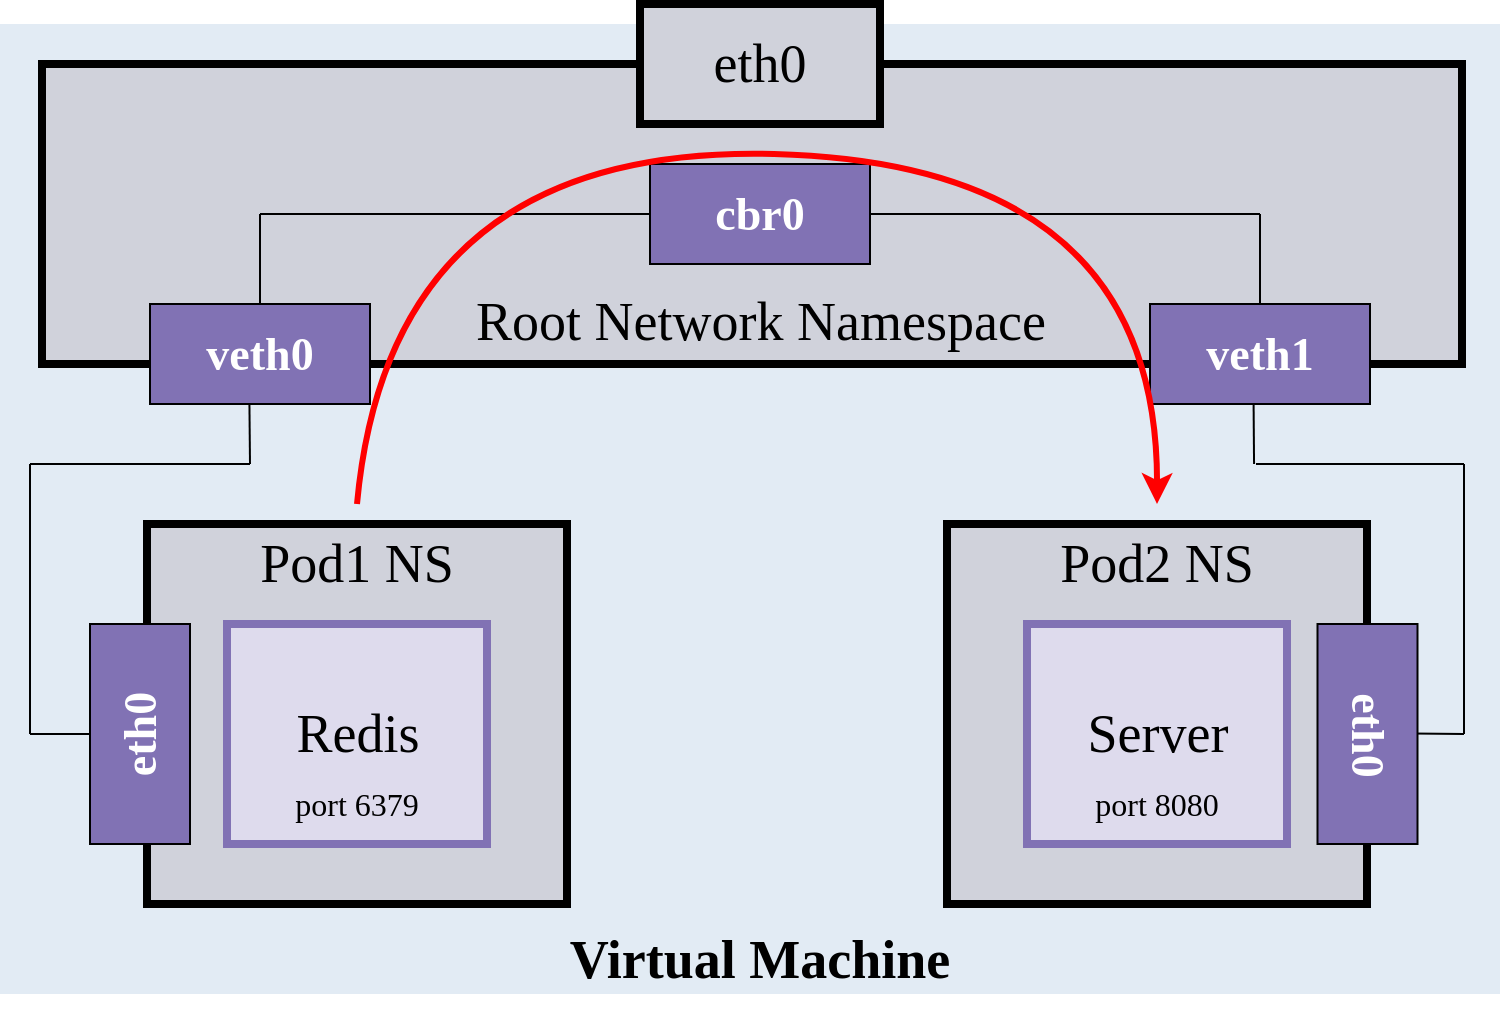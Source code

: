 <mxfile version="14.6.13" type="device"><diagram id="Zcpw_5d9GKW3aQYZWb6K" name="第 1 页"><mxGraphModel dx="922" dy="831" grid="1" gridSize="10" guides="1" tooltips="1" connect="1" arrows="1" fold="1" page="1" pageScale="1" pageWidth="827" pageHeight="1169" math="0" shadow="0"><root><mxCell id="0"/><mxCell id="1" parent="0"/><mxCell id="VUpxVYjG1IkrGPYTMD7r-1" value="" style="rounded=0;whiteSpace=wrap;html=1;fontColor=#ffffff;fillColor=#E2EBF4;strokeColor=none;" parent="1" vertex="1"><mxGeometry x="275" y="120" width="750" height="485" as="geometry"/></mxCell><mxCell id="MwDwKEJPzP-S3Gp6qp2d-11" value="" style="endArrow=none;html=1;fontFamily=Comic Sans MS;fontSize=23;fontColor=#FFFFFF;" parent="1" edge="1"><mxGeometry x="981" y="309.75" width="50" height="50" as="geometry"><mxPoint x="981" y="474.8" as="sourcePoint"/><mxPoint x="1007" y="475" as="targetPoint"/></mxGeometry></mxCell><mxCell id="-cu11wWTAuigdZ9QGUqR-4" value="" style="group" parent="1" vertex="1" connectable="0"><mxGeometry x="340" y="360" width="227" height="200" as="geometry"/></mxCell><mxCell id="-cu11wWTAuigdZ9QGUqR-1" value="" style="rounded=0;whiteSpace=wrap;html=1;fontFamily=Comic Sans MS;fontSize=27;fillColor=#D0D2DB;strokeWidth=4;" parent="-cu11wWTAuigdZ9QGUqR-4" vertex="1"><mxGeometry x="8.5" y="10" width="210" height="190" as="geometry"/></mxCell><mxCell id="-cu11wWTAuigdZ9QGUqR-3" value="Pod1 NS" style="text;html=1;strokeColor=none;fillColor=none;align=center;verticalAlign=middle;whiteSpace=wrap;rounded=0;fontSize=27;fontFamily=Comic Sans MS;" parent="-cu11wWTAuigdZ9QGUqR-4" vertex="1"><mxGeometry width="227" height="60" as="geometry"/></mxCell><mxCell id="MwDwKEJPzP-S3Gp6qp2d-1" value="" style="rounded=0;whiteSpace=wrap;html=1;fillColor=#8172B4;" parent="1" vertex="1"><mxGeometry x="320" y="420" width="50" height="110" as="geometry"/></mxCell><mxCell id="-cu11wWTAuigdZ9QGUqR-8" value="" style="group" parent="1" vertex="1" connectable="0"><mxGeometry x="740" y="360" width="243.75" height="200" as="geometry"/></mxCell><mxCell id="-cu11wWTAuigdZ9QGUqR-9" value="" style="rounded=0;whiteSpace=wrap;html=1;fontFamily=Comic Sans MS;fontSize=27;fillColor=#D0D2DB;strokeWidth=4;" parent="-cu11wWTAuigdZ9QGUqR-8" vertex="1"><mxGeometry x="8.5" y="10" width="210" height="190" as="geometry"/></mxCell><mxCell id="-cu11wWTAuigdZ9QGUqR-10" value="Pod2 NS" style="text;html=1;strokeColor=none;fillColor=none;align=center;verticalAlign=middle;whiteSpace=wrap;rounded=0;fontSize=27;fontFamily=Comic Sans MS;" parent="-cu11wWTAuigdZ9QGUqR-8" vertex="1"><mxGeometry width="227" height="60" as="geometry"/></mxCell><mxCell id="-cu11wWTAuigdZ9QGUqR-12" value="" style="group" parent="-cu11wWTAuigdZ9QGUqR-8" vertex="1" connectable="0"><mxGeometry x="48.5" y="60" width="130" height="110" as="geometry"/></mxCell><mxCell id="VUpxVYjG1IkrGPYTMD7r-8" value="Server" style="rounded=0;whiteSpace=wrap;html=1;fontFamily=Comic Sans MS;fontSize=27;strokeWidth=4;fillColor=#DEDBED;strokeColor=#8172B4;" parent="-cu11wWTAuigdZ9QGUqR-12" vertex="1"><mxGeometry width="130" height="110" as="geometry"/></mxCell><mxCell id="fNDuQwJMVJwzsPCAAHMG-3" value="port 8080" style="text;html=1;strokeColor=none;fillColor=none;align=center;verticalAlign=middle;whiteSpace=wrap;rounded=0;fontSize=16;fontFamily=Comic Sans MS;" parent="-cu11wWTAuigdZ9QGUqR-12" vertex="1"><mxGeometry x="12.5" y="80" width="105" height="20" as="geometry"/></mxCell><mxCell id="MwDwKEJPzP-S3Gp6qp2d-16" value="" style="group" parent="-cu11wWTAuigdZ9QGUqR-8" vertex="1" connectable="0"><mxGeometry x="193.75" y="60" width="50" height="110" as="geometry"/></mxCell><mxCell id="MwDwKEJPzP-S3Gp6qp2d-9" value="" style="rounded=0;whiteSpace=wrap;html=1;fillColor=#8172B4;" parent="MwDwKEJPzP-S3Gp6qp2d-16" vertex="1"><mxGeometry width="50" height="110" as="geometry"/></mxCell><mxCell id="MwDwKEJPzP-S3Gp6qp2d-10" value="eth0" style="text;html=1;strokeColor=none;fillColor=none;align=center;verticalAlign=middle;whiteSpace=wrap;rounded=0;fontSize=23;fontFamily=Comic Sans MS;rotation=90;fontColor=#FFFFFF;fontStyle=1" parent="MwDwKEJPzP-S3Gp6qp2d-16" vertex="1"><mxGeometry x="3.75" y="45" width="42.5" height="20" as="geometry"/></mxCell><mxCell id="VUpxVYjG1IkrGPYTMD7r-2" value="Virtual Machine" style="text;html=1;strokeColor=none;fillColor=none;align=center;verticalAlign=middle;whiteSpace=wrap;rounded=0;fontFamily=Comic Sans MS;fontSize=27;fontStyle=1" parent="1" vertex="1"><mxGeometry x="525" y="560" width="260" height="55" as="geometry"/></mxCell><mxCell id="VUpxVYjG1IkrGPYTMD7r-3" value="" style="rounded=0;whiteSpace=wrap;html=1;fontFamily=Comic Sans MS;fontSize=27;fillColor=#D0D2DB;strokeWidth=4;" parent="1" vertex="1"><mxGeometry x="296" y="140" width="710" height="150" as="geometry"/></mxCell><mxCell id="VUpxVYjG1IkrGPYTMD7r-4" value="Root Network Namespace" style="text;html=1;strokeColor=none;fillColor=none;align=center;verticalAlign=middle;whiteSpace=wrap;rounded=0;fontFamily=Comic Sans MS;fontSize=27;" parent="1" vertex="1"><mxGeometry x="457.5" y="249" width="395" height="40" as="geometry"/></mxCell><mxCell id="VUpxVYjG1IkrGPYTMD7r-5" value="eth0" style="rounded=0;whiteSpace=wrap;html=1;fontFamily=Comic Sans MS;fontSize=27;strokeWidth=4;fillColor=#D0D2DB;" parent="1" vertex="1"><mxGeometry x="595" y="110" width="120" height="60" as="geometry"/></mxCell><mxCell id="-cu11wWTAuigdZ9QGUqR-2" value="" style="group" parent="1" vertex="1" connectable="0"><mxGeometry x="388.5" y="420" width="130" height="110" as="geometry"/></mxCell><mxCell id="VUpxVYjG1IkrGPYTMD7r-6" value="Redis" style="rounded=0;whiteSpace=wrap;html=1;fontFamily=Comic Sans MS;fontSize=27;strokeWidth=4;fillColor=#DEDBED;strokeColor=#8172B4;" parent="-cu11wWTAuigdZ9QGUqR-2" vertex="1"><mxGeometry width="130" height="110" as="geometry"/></mxCell><mxCell id="fNDuQwJMVJwzsPCAAHMG-1" value="port 6379" style="text;html=1;strokeColor=none;fillColor=none;align=center;verticalAlign=middle;whiteSpace=wrap;rounded=0;fontSize=16;fontFamily=Comic Sans MS;" parent="-cu11wWTAuigdZ9QGUqR-2" vertex="1"><mxGeometry x="12.5" y="80" width="105" height="20" as="geometry"/></mxCell><mxCell id="MwDwKEJPzP-S3Gp6qp2d-2" value="eth0" style="text;html=1;strokeColor=none;fillColor=none;align=center;verticalAlign=middle;whiteSpace=wrap;rounded=0;fontSize=23;fontFamily=Comic Sans MS;rotation=-90;fontColor=#FFFFFF;fontStyle=1" parent="1" vertex="1"><mxGeometry x="325" y="465" width="40" height="20" as="geometry"/></mxCell><mxCell id="MwDwKEJPzP-S3Gp6qp2d-4" value="" style="endArrow=none;html=1;fontFamily=Comic Sans MS;fontSize=23;fontColor=#FFFFFF;entryX=0;entryY=0.5;entryDx=0;entryDy=0;" parent="1" target="MwDwKEJPzP-S3Gp6qp2d-1" edge="1"><mxGeometry width="50" height="50" relative="1" as="geometry"><mxPoint x="290" y="475" as="sourcePoint"/><mxPoint x="170" y="500" as="targetPoint"/></mxGeometry></mxCell><mxCell id="MwDwKEJPzP-S3Gp6qp2d-5" value="" style="endArrow=none;html=1;fontFamily=Comic Sans MS;fontSize=23;fontColor=#FFFFFF;" parent="1" edge="1"><mxGeometry width="50" height="50" relative="1" as="geometry"><mxPoint x="290" y="340" as="sourcePoint"/><mxPoint x="290" y="475" as="targetPoint"/></mxGeometry></mxCell><mxCell id="MwDwKEJPzP-S3Gp6qp2d-6" value="" style="endArrow=none;html=1;fontFamily=Comic Sans MS;fontSize=23;fontColor=#FFFFFF;entryX=0.999;entryY=0.548;entryDx=0;entryDy=0;entryPerimeter=0;" parent="1" target="MwDwKEJPzP-S3Gp6qp2d-3" edge="1"><mxGeometry width="50" height="50" relative="1" as="geometry"><mxPoint x="400" y="340" as="sourcePoint"/><mxPoint x="240" y="360" as="targetPoint"/></mxGeometry></mxCell><mxCell id="MwDwKEJPzP-S3Gp6qp2d-7" value="" style="endArrow=none;html=1;fontFamily=Comic Sans MS;fontSize=23;fontColor=#FFFFFF;" parent="1" edge="1"><mxGeometry width="50" height="50" relative="1" as="geometry"><mxPoint x="290" y="340" as="sourcePoint"/><mxPoint x="400" y="340" as="targetPoint"/></mxGeometry></mxCell><mxCell id="MwDwKEJPzP-S3Gp6qp2d-12" value="" style="endArrow=none;html=1;fontFamily=Comic Sans MS;fontSize=23;fontColor=#FFFFFF;" parent="1" edge="1"><mxGeometry x="1007" y="309.95" width="50" height="50" as="geometry"><mxPoint x="1007" y="340.0" as="sourcePoint"/><mxPoint x="1007" y="475.0" as="targetPoint"/></mxGeometry></mxCell><mxCell id="MwDwKEJPzP-S3Gp6qp2d-13" value="" style="endArrow=none;html=1;fontFamily=Comic Sans MS;fontSize=23;fontColor=#FFFFFF;entryX=0.999;entryY=0.548;entryDx=0;entryDy=0;entryPerimeter=0;" parent="1" edge="1"><mxGeometry x="812.03" y="309.95" width="50" height="50" as="geometry"><mxPoint x="902.03" y="340.0" as="sourcePoint"/><mxPoint x="901.801" y="309.95" as="targetPoint"/></mxGeometry></mxCell><mxCell id="MwDwKEJPzP-S3Gp6qp2d-14" value="" style="endArrow=none;html=1;fontFamily=Comic Sans MS;fontSize=23;fontColor=#FFFFFF;" parent="1" edge="1"><mxGeometry x="912" y="309.95" width="50" height="50" as="geometry"><mxPoint x="903" y="340" as="sourcePoint"/><mxPoint x="1007" y="340" as="targetPoint"/></mxGeometry></mxCell><mxCell id="8_LYVSTFi5kD4v7dR6kU-3" value="" style="endArrow=none;html=1;entryX=0.5;entryY=1;entryDx=0;entryDy=0;" edge="1" parent="1"><mxGeometry width="50" height="50" relative="1" as="geometry"><mxPoint x="405" y="215" as="sourcePoint"/><mxPoint x="605" y="215" as="targetPoint"/></mxGeometry></mxCell><mxCell id="8_LYVSTFi5kD4v7dR6kU-4" value="" style="endArrow=none;html=1;entryX=0;entryY=0.5;entryDx=0;entryDy=0;" edge="1" parent="1"><mxGeometry width="50" height="50" relative="1" as="geometry"><mxPoint x="405" y="215" as="sourcePoint"/><mxPoint x="405" y="265" as="targetPoint"/></mxGeometry></mxCell><mxCell id="MwDwKEJPzP-S3Gp6qp2d-3" value="veth0" style="rounded=0;whiteSpace=wrap;html=1;fillColor=#8172B4;rotation=90;horizontal=0;fontFamily=Comic Sans MS;fontColor=#FFFFFF;fontSize=23;fontStyle=1" parent="1" vertex="1"><mxGeometry x="380" y="230" width="50" height="110" as="geometry"/></mxCell><mxCell id="8_LYVSTFi5kD4v7dR6kU-5" value="" style="endArrow=none;html=1;exitX=0.5;exitY=0;exitDx=0;exitDy=0;" edge="1" parent="1"><mxGeometry width="50" height="50" relative="1" as="geometry"><mxPoint x="705" y="215" as="sourcePoint"/><mxPoint x="905" y="215" as="targetPoint"/></mxGeometry></mxCell><mxCell id="8_LYVSTFi5kD4v7dR6kU-6" value="" style="endArrow=none;html=1;exitX=0;exitY=0.5;exitDx=0;exitDy=0;" edge="1" parent="1"><mxGeometry width="50" height="50" relative="1" as="geometry"><mxPoint x="905" y="265" as="sourcePoint"/><mxPoint x="905" y="215" as="targetPoint"/></mxGeometry></mxCell><mxCell id="MwDwKEJPzP-S3Gp6qp2d-8" value="veth1" style="rounded=0;whiteSpace=wrap;html=1;fillColor=#8172B4;rotation=90;horizontal=0;fontFamily=Comic Sans MS;fontColor=#FFFFFF;fontSize=23;fontStyle=1" parent="1" vertex="1"><mxGeometry x="880" y="230" width="50" height="110" as="geometry"/></mxCell><mxCell id="8_LYVSTFi5kD4v7dR6kU-1" value="cbr0" style="rounded=0;whiteSpace=wrap;html=1;fillColor=#8172B4;rotation=90;horizontal=0;fontFamily=Comic Sans MS;fontColor=#FFFFFF;fontSize=23;fontStyle=1" vertex="1" parent="1"><mxGeometry x="630" y="160" width="50" height="110" as="geometry"/></mxCell><mxCell id="8_LYVSTFi5kD4v7dR6kU-7" value="" style="curved=1;endArrow=classic;html=1;entryX=0.5;entryY=0;entryDx=0;entryDy=0;exitX=0.5;exitY=0;exitDx=0;exitDy=0;strokeWidth=3;strokeColor=#FF0000;" edge="1" parent="1" source="-cu11wWTAuigdZ9QGUqR-3" target="-cu11wWTAuigdZ9QGUqR-10"><mxGeometry width="50" height="50" relative="1" as="geometry"><mxPoint x="290" y="710" as="sourcePoint"/><mxPoint x="340" y="660" as="targetPoint"/><Array as="points"><mxPoint x="470" y="180"/><mxPoint x="854" y="190"/></Array></mxGeometry></mxCell></root></mxGraphModel></diagram></mxfile>